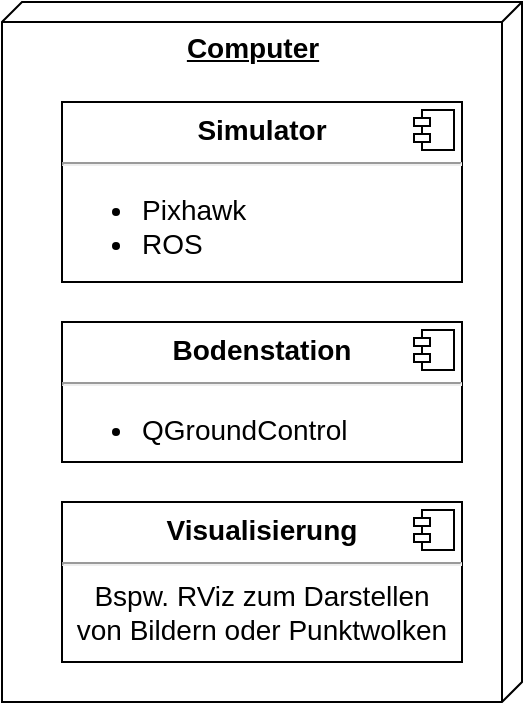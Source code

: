 <mxfile version="20.6.2" type="device" pages="3"><diagram id="cMT-WwNqXCjituFnZ2de" name="Page-1"><mxGraphModel dx="1536" dy="940" grid="1" gridSize="10" guides="1" tooltips="1" connect="1" arrows="1" fold="1" page="1" pageScale="1" pageWidth="627" pageHeight="1000" math="0" shadow="0"><root><mxCell id="0"/><mxCell id="1" parent="0"/><mxCell id="hPwayh0ytANRdBEwqk7M-1" value="&lt;font style=&quot;font-size: 14px;&quot;&gt;&lt;b&gt;Computer&lt;/b&gt;&lt;/font&gt;" style="verticalAlign=top;align=center;spacingTop=8;spacingLeft=2;spacingRight=12;shape=cube;size=10;direction=south;fontStyle=4;html=1;" parent="1" vertex="1"><mxGeometry width="260" height="350" as="geometry"/></mxCell><mxCell id="hPwayh0ytANRdBEwqk7M-2" value="&lt;p style=&quot;margin:0px;margin-top:6px;text-align:center;&quot;&gt;&lt;b&gt;Simulator&lt;/b&gt;&lt;br&gt;&lt;/p&gt;&lt;hr&gt;&lt;p style=&quot;margin: 0px 0px 0px 8px;&quot;&gt;&lt;/p&gt;&lt;ul&gt;&lt;li&gt;Pixhawk&lt;/li&gt;&lt;li&gt;ROS&lt;/li&gt;&lt;/ul&gt;&lt;p&gt;&lt;/p&gt;" style="align=left;overflow=fill;html=1;dropTarget=0;fontSize=14;" parent="1" vertex="1"><mxGeometry x="30" y="50" width="200" height="90" as="geometry"/></mxCell><mxCell id="hPwayh0ytANRdBEwqk7M-3" value="" style="shape=component;jettyWidth=8;jettyHeight=4;fontSize=14;" parent="hPwayh0ytANRdBEwqk7M-2" vertex="1"><mxGeometry x="1" width="20" height="20" relative="1" as="geometry"><mxPoint x="-24" y="4" as="offset"/></mxGeometry></mxCell><mxCell id="WHeYwnSdH99w6RWrP1Yw-1" value="&lt;p style=&quot;margin:0px;margin-top:6px;text-align:center;&quot;&gt;&lt;b&gt;Bodenstation&lt;/b&gt;&lt;/p&gt;&lt;hr&gt;&lt;p style=&quot;margin: 0px 0px 0px 8px;&quot;&gt;&lt;/p&gt;&lt;ul&gt;&lt;li&gt;QGroundControl&lt;/li&gt;&lt;/ul&gt;&lt;p&gt;&lt;/p&gt;" style="align=left;overflow=fill;html=1;dropTarget=0;fontSize=14;" vertex="1" parent="1"><mxGeometry x="30" y="160" width="200" height="70" as="geometry"/></mxCell><mxCell id="WHeYwnSdH99w6RWrP1Yw-2" value="" style="shape=component;jettyWidth=8;jettyHeight=4;fontSize=14;" vertex="1" parent="WHeYwnSdH99w6RWrP1Yw-1"><mxGeometry x="1" width="20" height="20" relative="1" as="geometry"><mxPoint x="-24" y="4" as="offset"/></mxGeometry></mxCell><mxCell id="SnwZh3bremsl0wErRGEi-2" value="&lt;p style=&quot;margin:0px;margin-top:6px;text-align:center;&quot;&gt;&lt;b&gt;Visualisierung&lt;/b&gt;&lt;/p&gt;&lt;hr&gt;&lt;p style=&quot;margin: 0px 0px 0px 8px;&quot;&gt;&lt;/p&gt;&lt;p style=&quot;text-align: center; margin: 6px 0px 0px;&quot;&gt;&lt;span style=&quot;background-color: initial;&quot;&gt;Bspw. RViz zum&amp;nbsp;&lt;/span&gt;&lt;span style=&quot;background-color: initial;&quot;&gt;Darstellen&lt;/span&gt;&lt;br&gt;&lt;/p&gt;&lt;div style=&quot;text-align: center;&quot;&gt;&lt;span style=&quot;background-color: initial;&quot;&gt;von Bildern oder Punktwolken&lt;/span&gt;&lt;/div&gt;&lt;p&gt;&lt;/p&gt;" style="align=left;overflow=fill;html=1;dropTarget=0;fontSize=14;" vertex="1" parent="1"><mxGeometry x="30" y="250" width="200" height="80" as="geometry"/></mxCell><mxCell id="SnwZh3bremsl0wErRGEi-3" value="" style="shape=component;jettyWidth=8;jettyHeight=4;fontSize=14;" vertex="1" parent="SnwZh3bremsl0wErRGEi-2"><mxGeometry x="1" width="20" height="20" relative="1" as="geometry"><mxPoint x="-24" y="4" as="offset"/></mxGeometry></mxCell></root></mxGraphModel></diagram><diagram id="ju-cBnJ3wxUB0U_dpxti" name="Page-2"><mxGraphModel dx="1536" dy="940" grid="1" gridSize="10" guides="1" tooltips="1" connect="1" arrows="1" fold="1" page="1" pageScale="1" pageWidth="627" pageHeight="1000" math="0" shadow="0"><root><mxCell id="0"/><mxCell id="1" parent="0"/><mxCell id="f1vdMdqlywkN0OnrWWcb-1" value="&lt;span style=&quot;font-size: 14px;&quot;&gt;&lt;b&gt;Computer&lt;/b&gt;&lt;/span&gt;" style="verticalAlign=top;align=center;spacingTop=8;spacingLeft=2;spacingRight=12;shape=cube;size=10;direction=south;fontStyle=4;html=1;" parent="1" vertex="1"><mxGeometry y="60" width="220" height="130" as="geometry"/></mxCell><mxCell id="4_4W0GscbC4Bm-jUD4K8-8" value="" style="edgeStyle=orthogonalEdgeStyle;rounded=0;orthogonalLoop=1;jettySize=auto;html=1;fontSize=14;startArrow=classic;startFill=1;" parent="1" source="f1vdMdqlywkN0OnrWWcb-2" target="f1vdMdqlywkN0OnrWWcb-1" edge="1"><mxGeometry relative="1" as="geometry"/></mxCell><mxCell id="f1vdMdqlywkN0OnrWWcb-2" value="&lt;span style=&quot;font-size: 14px;&quot;&gt;&lt;b&gt;Drohne&lt;/b&gt;&lt;/span&gt;" style="verticalAlign=top;align=center;spacingTop=8;spacingLeft=2;spacingRight=12;shape=cube;size=10;direction=south;fontStyle=4;html=1;" parent="1" vertex="1"><mxGeometry x="360" width="210" height="250" as="geometry"/></mxCell><mxCell id="4_4W0GscbC4Bm-jUD4K8-1" value="&lt;p style=&quot;margin:0px;margin-top:6px;text-align:center;&quot;&gt;&lt;b&gt;Flugcontroller&lt;/b&gt;&lt;br&gt;&lt;/p&gt;&lt;hr&gt;&lt;p style=&quot;margin: 0px 0px 0px 8px;&quot;&gt;&lt;/p&gt;&lt;ul&gt;&lt;li&gt;Pixhawk&lt;/li&gt;&lt;/ul&gt;&lt;p&gt;&lt;/p&gt;" style="align=left;overflow=fill;html=1;dropTarget=0;fontSize=14;" parent="1" vertex="1"><mxGeometry x="380" y="50" width="160" height="70" as="geometry"/></mxCell><mxCell id="4_4W0GscbC4Bm-jUD4K8-2" value="" style="shape=component;jettyWidth=8;jettyHeight=4;fontSize=14;" parent="4_4W0GscbC4Bm-jUD4K8-1" vertex="1"><mxGeometry x="1" width="20" height="20" relative="1" as="geometry"><mxPoint x="-24" y="4" as="offset"/></mxGeometry></mxCell><mxCell id="4_4W0GscbC4Bm-jUD4K8-3" value="&lt;p style=&quot;margin:0px;margin-top:6px;text-align:center;&quot;&gt;&lt;b&gt;Boardcomputer&lt;/b&gt;&lt;br&gt;&lt;/p&gt;&lt;hr&gt;&lt;p style=&quot;margin: 0px 0px 0px 8px;&quot;&gt;&lt;/p&gt;&lt;ul&gt;&lt;li&gt;Raspberry PI&lt;/li&gt;&lt;li&gt;ROS-Umgebung&lt;/li&gt;&lt;/ul&gt;&lt;p&gt;&lt;/p&gt;" style="align=left;overflow=fill;html=1;dropTarget=0;fontSize=14;" parent="1" vertex="1"><mxGeometry x="380" y="140" width="160" height="90" as="geometry"/></mxCell><mxCell id="4_4W0GscbC4Bm-jUD4K8-4" value="" style="shape=component;jettyWidth=8;jettyHeight=4;fontSize=14;" parent="4_4W0GscbC4Bm-jUD4K8-3" vertex="1"><mxGeometry x="1" width="20" height="20" relative="1" as="geometry"><mxPoint x="-24" y="4" as="offset"/></mxGeometry></mxCell><mxCell id="4_4W0GscbC4Bm-jUD4K8-5" value="&lt;p style=&quot;margin:0px;margin-top:6px;text-align:center;&quot;&gt;&lt;b&gt;Bodenstation&lt;/b&gt;&lt;/p&gt;&lt;hr&gt;&lt;p style=&quot;margin: 0px 0px 0px 8px;&quot;&gt;&lt;/p&gt;&lt;ul&gt;&lt;li&gt;QGroundControl&lt;/li&gt;&lt;/ul&gt;&lt;p&gt;&lt;/p&gt;" style="align=left;overflow=fill;html=1;dropTarget=0;fontSize=14;" parent="1" vertex="1"><mxGeometry x="15" y="100" width="180" height="70" as="geometry"/></mxCell><mxCell id="4_4W0GscbC4Bm-jUD4K8-6" value="" style="shape=component;jettyWidth=8;jettyHeight=4;fontSize=14;" parent="4_4W0GscbC4Bm-jUD4K8-5" vertex="1"><mxGeometry x="1" width="20" height="20" relative="1" as="geometry"><mxPoint x="-24" y="4" as="offset"/></mxGeometry></mxCell><mxCell id="4_4W0GscbC4Bm-jUD4K8-9" value="WLAN-&lt;br&gt;Kommunikation" style="text;html=1;align=center;verticalAlign=middle;resizable=0;points=[];autosize=1;strokeColor=none;fillColor=none;fontSize=14;" parent="1" vertex="1"><mxGeometry x="230" y="80" width="120" height="50" as="geometry"/></mxCell></root></mxGraphModel></diagram><diagram id="xCQizIpbdp9UdeiIT6mo" name="Page-3"><mxGraphModel dx="1536" dy="940" grid="1" gridSize="10" guides="1" tooltips="1" connect="1" arrows="1" fold="1" page="1" pageScale="1" pageWidth="627" pageHeight="1000" math="0" shadow="0"><root><mxCell id="0"/><mxCell id="1" parent="0"/><mxCell id="zhnSJw8w72z0LPPY0EPy-1" value="&lt;span style=&quot;font-size: 14px;&quot;&gt;&lt;b&gt;Computer&lt;/b&gt;&lt;/span&gt;" style="verticalAlign=top;align=center;spacingTop=8;spacingLeft=2;spacingRight=12;shape=cube;size=10;direction=south;fontStyle=4;html=1;" parent="1" vertex="1"><mxGeometry width="260" height="320" as="geometry"/></mxCell><mxCell id="zhnSJw8w72z0LPPY0EPy-6" value="&lt;p style=&quot;margin:0px;margin-top:6px;text-align:center;&quot;&gt;&lt;b&gt;ROS-Umgebung&lt;/b&gt;&lt;br&gt;&lt;/p&gt;&lt;hr&gt;&lt;p style=&quot;margin: 0px 0px 0px 8px;&quot;&gt;&lt;/p&gt;&lt;ul&gt;&lt;li&gt;ROS-Software&lt;/li&gt;&lt;/ul&gt;&lt;p&gt;&lt;/p&gt;" style="align=left;overflow=fill;html=1;dropTarget=0;fontSize=14;" parent="1" vertex="1"><mxGeometry x="30" y="140" width="200" height="70" as="geometry"/></mxCell><mxCell id="zhnSJw8w72z0LPPY0EPy-7" value="" style="shape=component;jettyWidth=8;jettyHeight=4;fontSize=14;" parent="zhnSJw8w72z0LPPY0EPy-6" vertex="1"><mxGeometry x="1" width="20" height="20" relative="1" as="geometry"><mxPoint x="-24" y="4" as="offset"/></mxGeometry></mxCell><mxCell id="zhnSJw8w72z0LPPY0EPy-8" value="&lt;p style=&quot;margin:0px;margin-top:6px;text-align:center;&quot;&gt;&lt;b&gt;Bodenstation&lt;/b&gt;&lt;/p&gt;&lt;hr&gt;&lt;p style=&quot;margin: 0px 0px 0px 8px;&quot;&gt;&lt;/p&gt;&lt;ul&gt;&lt;li&gt;QGroundControl&lt;/li&gt;&lt;/ul&gt;&lt;p&gt;&lt;/p&gt;" style="align=left;overflow=fill;html=1;dropTarget=0;fontSize=14;" parent="1" vertex="1"><mxGeometry x="30" y="40" width="200" height="70" as="geometry"/></mxCell><mxCell id="zhnSJw8w72z0LPPY0EPy-9" value="" style="shape=component;jettyWidth=8;jettyHeight=4;fontSize=14;" parent="zhnSJw8w72z0LPPY0EPy-8" vertex="1"><mxGeometry x="1" width="20" height="20" relative="1" as="geometry"><mxPoint x="-24" y="4" as="offset"/></mxGeometry></mxCell><mxCell id="_T-ksmiEYmX_dLeJS-i2-3" value="" style="edgeStyle=orthogonalEdgeStyle;rounded=0;orthogonalLoop=1;jettySize=auto;html=1;startArrow=classic;startFill=1;" edge="1" parent="1" source="9gfSlVy4U2XNRgexJukw-1" target="zhnSJw8w72z0LPPY0EPy-1"><mxGeometry relative="1" as="geometry"/></mxCell><mxCell id="9gfSlVy4U2XNRgexJukw-1" value="&lt;span style=&quot;font-size: 14px;&quot;&gt;&lt;b&gt;Drohne&lt;/b&gt;&lt;/span&gt;" style="verticalAlign=top;align=center;spacingTop=8;spacingLeft=2;spacingRight=12;shape=cube;size=10;direction=south;fontStyle=4;html=1;" vertex="1" parent="1"><mxGeometry x="410" y="50" width="210" height="220" as="geometry"/></mxCell><mxCell id="9gfSlVy4U2XNRgexJukw-2" value="&lt;p style=&quot;margin:0px;margin-top:6px;text-align:center;&quot;&gt;&lt;b&gt;Flugcontroller&lt;/b&gt;&lt;br&gt;&lt;/p&gt;&lt;hr&gt;&lt;p style=&quot;margin: 0px 0px 0px 8px;&quot;&gt;&lt;/p&gt;&lt;ul&gt;&lt;li&gt;Pixhawk&lt;/li&gt;&lt;/ul&gt;&lt;p&gt;&lt;/p&gt;" style="align=left;overflow=fill;html=1;dropTarget=0;fontSize=14;" vertex="1" parent="1"><mxGeometry x="430" y="100" width="160" height="70" as="geometry"/></mxCell><mxCell id="9gfSlVy4U2XNRgexJukw-3" value="" style="shape=component;jettyWidth=8;jettyHeight=4;fontSize=14;" vertex="1" parent="9gfSlVy4U2XNRgexJukw-2"><mxGeometry x="1" width="20" height="20" relative="1" as="geometry"><mxPoint x="-24" y="4" as="offset"/></mxGeometry></mxCell><mxCell id="9gfSlVy4U2XNRgexJukw-4" value="&lt;p style=&quot;margin:0px;margin-top:6px;text-align:center;&quot;&gt;&lt;b&gt;Boardcomputer&lt;/b&gt;&lt;br&gt;&lt;/p&gt;&lt;hr&gt;&lt;p style=&quot;margin: 0px 0px 0px 8px;&quot;&gt;&lt;/p&gt;&lt;ul&gt;&lt;li&gt;Raspberry PI&lt;/li&gt;&lt;/ul&gt;&lt;p&gt;&lt;/p&gt;" style="align=left;overflow=fill;html=1;dropTarget=0;fontSize=14;" vertex="1" parent="1"><mxGeometry x="430" y="190" width="160" height="70" as="geometry"/></mxCell><mxCell id="9gfSlVy4U2XNRgexJukw-5" value="" style="shape=component;jettyWidth=8;jettyHeight=4;fontSize=14;" vertex="1" parent="9gfSlVy4U2XNRgexJukw-4"><mxGeometry x="1" width="20" height="20" relative="1" as="geometry"><mxPoint x="-24" y="4" as="offset"/></mxGeometry></mxCell><mxCell id="_T-ksmiEYmX_dLeJS-i2-1" value="&lt;p style=&quot;margin:0px;margin-top:6px;text-align:center;&quot;&gt;&lt;b&gt;Visualisierung&lt;/b&gt;&lt;/p&gt;&lt;hr&gt;&lt;p style=&quot;margin: 0px 0px 0px 8px;&quot;&gt;&lt;/p&gt;&lt;p style=&quot;text-align: center; margin: 6px 0px 0px;&quot;&gt;&lt;span style=&quot;background-color: initial;&quot;&gt;Bspw. RViz zum&amp;nbsp;&lt;/span&gt;&lt;span style=&quot;background-color: initial;&quot;&gt;Darstellen&lt;/span&gt;&lt;br&gt;&lt;/p&gt;&lt;div style=&quot;text-align: center;&quot;&gt;&lt;span style=&quot;background-color: initial;&quot;&gt;von Bildern oder Punktwolken&lt;/span&gt;&lt;/div&gt;&lt;p&gt;&lt;/p&gt;" style="align=left;overflow=fill;html=1;dropTarget=0;fontSize=14;" vertex="1" parent="1"><mxGeometry x="30" y="230" width="200" height="80" as="geometry"/></mxCell><mxCell id="_T-ksmiEYmX_dLeJS-i2-2" value="" style="shape=component;jettyWidth=8;jettyHeight=4;fontSize=14;" vertex="1" parent="_T-ksmiEYmX_dLeJS-i2-1"><mxGeometry x="1" width="20" height="20" relative="1" as="geometry"><mxPoint x="-24" y="4" as="offset"/></mxGeometry></mxCell><mxCell id="gM_I53I-lxXxpCJi4X3S-1" value="UBS- und WLAN-&lt;br&gt;Kommunikation" style="text;html=1;align=center;verticalAlign=middle;resizable=0;points=[];autosize=1;strokeColor=none;fillColor=none;fontSize=14;" vertex="1" parent="1"><mxGeometry x="270" y="110" width="130" height="50" as="geometry"/></mxCell></root></mxGraphModel></diagram></mxfile>
